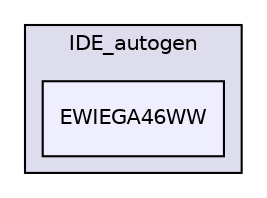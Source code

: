 digraph "C:/Users/diabl/Documents/Progra/IDE/cmake-build-debug/IDE_autogen/EWIEGA46WW" {
  compound=true
  node [ fontsize="10", fontname="Helvetica"];
  edge [ labelfontsize="10", labelfontname="Helvetica"];
  subgraph clusterdir_82c5a4042e937c9308c54f8be18e8543 {
    graph [ bgcolor="#ddddee", pencolor="black", label="IDE_autogen" fontname="Helvetica", fontsize="10", URL="dir_82c5a4042e937c9308c54f8be18e8543.html"]
  dir_22abca333a192141965c3be19ec05e26 [shape=box, label="EWIEGA46WW", style="filled", fillcolor="#eeeeff", pencolor="black", URL="dir_22abca333a192141965c3be19ec05e26.html"];
  }
}

